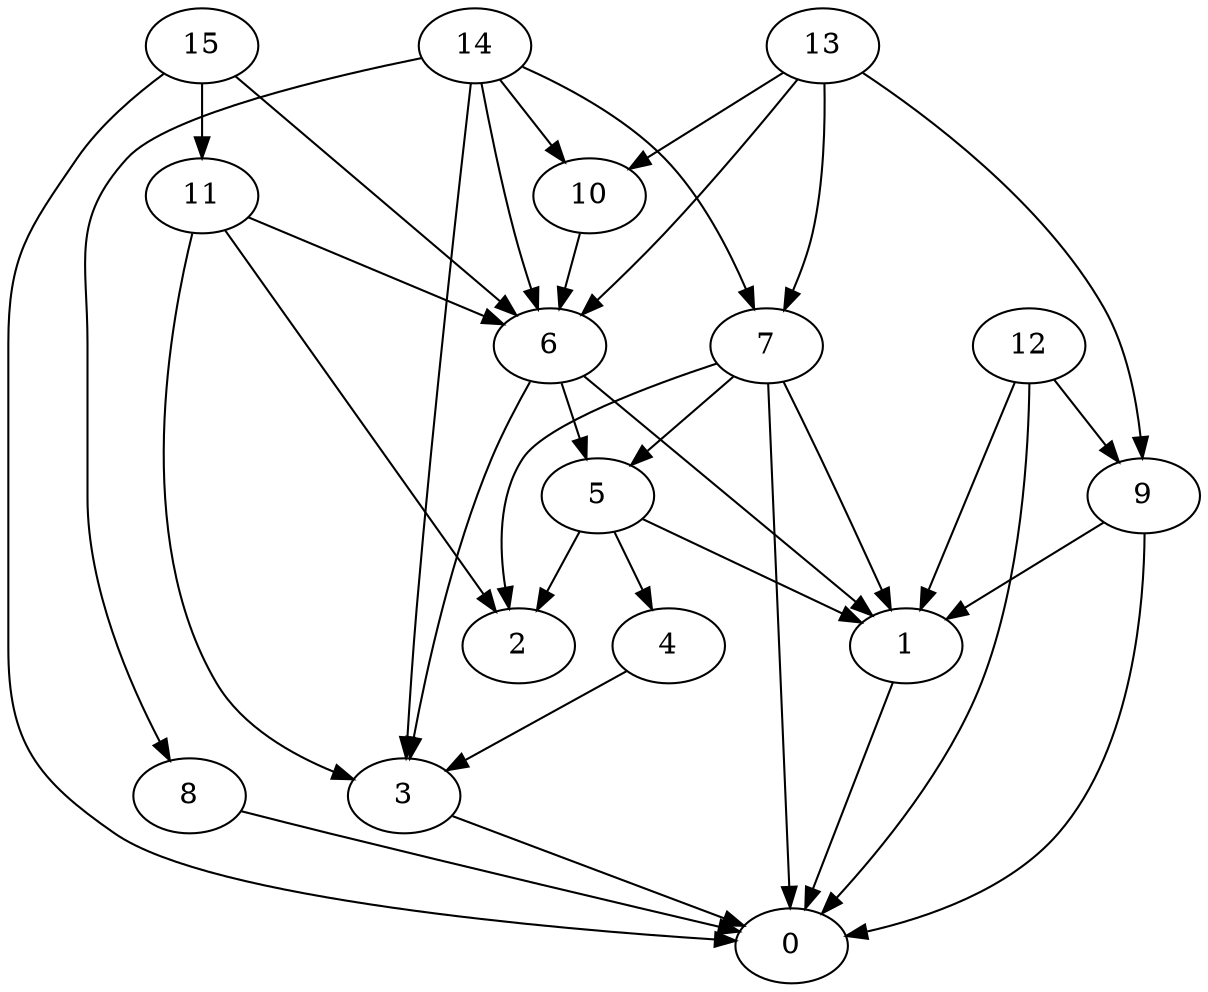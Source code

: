 digraph "Random_Nodes_16_Density_2.19_CCR_9.99_WeightType_Random" {
	graph ["Duplicate states"=0,
		GraphType=Random,
		"Max states in OPEN"=0,
		Modes="120000ms; topo-ordered tasks, ; Pruning: task equivalence, fixed order ready list, ; F-value: ; Optimisation: best schedule length (\
SL) optimisation on equal, ",
		NumberOfTasks=16,
		"Pruned using list schedule length"=9741,
		"States removed from OPEN"=0,
		TargetSystem="Homogeneous-2",
		"Time to schedule (ms)"=391,
		"Total idle time"=48,
		"Total schedule length"=66,
		"Total sequential time"=83,
		"Total states created"=30589
	];
	14	["Finish time"=14,
		Processor=0,
		"Start time"=4,
		Weight=10];
	10	["Finish time"=31,
		Processor=0,
		"Start time"=21,
		Weight=10];
	14 -> 10	[Weight=29];
	6	["Finish time"=36,
		Processor=0,
		"Start time"=33,
		Weight=3];
	14 -> 6	[Weight=22];
	7	["Finish time"=21,
		Processor=0,
		"Start time"=14,
		Weight=7];
	14 -> 7	[Weight=26];
	8	["Finish time"=24,
		Processor=1,
		"Start time"=21,
		Weight=3];
	14 -> 8	[Weight=7];
	3	["Finish time"=52,
		Processor=0,
		"Start time"=48,
		Weight=4];
	14 -> 3	[Weight=22];
	13	["Finish time"=4,
		Processor=0,
		"Start time"=0,
		Weight=4];
	13 -> 10	[Weight=18];
	13 -> 6	[Weight=22];
	13 -> 7	[Weight=18];
	9	["Finish time"=56,
		Processor=0,
		"Start time"=52,
		Weight=4];
	13 -> 9	[Weight=33];
	10 -> 6	[Weight=37];
	15	["Finish time"=7,
		Processor=1,
		"Start time"=0,
		Weight=7];
	11	["Finish time"=33,
		Processor=0,
		"Start time"=31,
		Weight=2];
	15 -> 11	[Weight=15];
	15 -> 6	[Weight=26];
	0	["Finish time"=66,
		Processor=0,
		"Start time"=62,
		Weight=4];
	15 -> 0	[Weight=18];
	11 -> 6	[Weight=22];
	11 -> 3	[Weight=26];
	2	["Finish time"=65,
		Processor=1,
		"Start time"=61,
		Weight=4];
	11 -> 2	[Weight=18];
	5	["Finish time"=46,
		Processor=0,
		"Start time"=36,
		Weight=10];
	6 -> 5	[Weight=33];
	1	["Finish time"=62,
		Processor=0,
		"Start time"=56,
		Weight=6];
	6 -> 1	[Weight=22];
	6 -> 3	[Weight=33];
	7 -> 5	[Weight=29];
	7 -> 1	[Weight=18];
	7 -> 0	[Weight=37];
	7 -> 2	[Weight=26];
	4	["Finish time"=48,
		Processor=0,
		"Start time"=46,
		Weight=2];
	5 -> 4	[Weight=22];
	5 -> 1	[Weight=15];
	5 -> 2	[Weight=15];
	12	["Finish time"=27,
		Processor=1,
		"Start time"=24,
		Weight=3];
	12 -> 9	[Weight=7];
	12 -> 1	[Weight=15];
	12 -> 0	[Weight=33];
	9 -> 1	[Weight=29];
	9 -> 0	[Weight=22];
	4 -> 3	[Weight=33];
	1 -> 0	[Weight=37];
	8 -> 0	[Weight=29];
	3 -> 0	[Weight=15];
}
